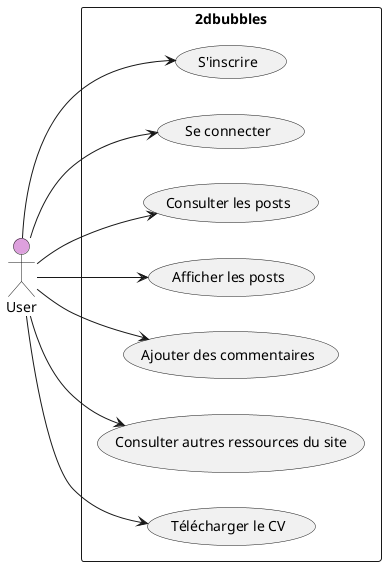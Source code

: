 
@startuml User

left to right direction

actor "User" as User #Plum

rectangle 2dbubbles {
  usecase "S'inscrire" as UC1
  usecase "Se connecter" as UC2
  usecase "Consulter les posts" as UC3
  usecase "Afficher les posts" as UC4
  usecase "Ajouter des commentaires" as UC5
  usecase "Consulter autres ressources du site" as UC6
  usecase "Télécharger le CV" as UC7
}

User --> UC1
User --> UC2
User --> UC3
User --> UC4
User --> UC5
User --> UC6
User --> UC7

@enduml
